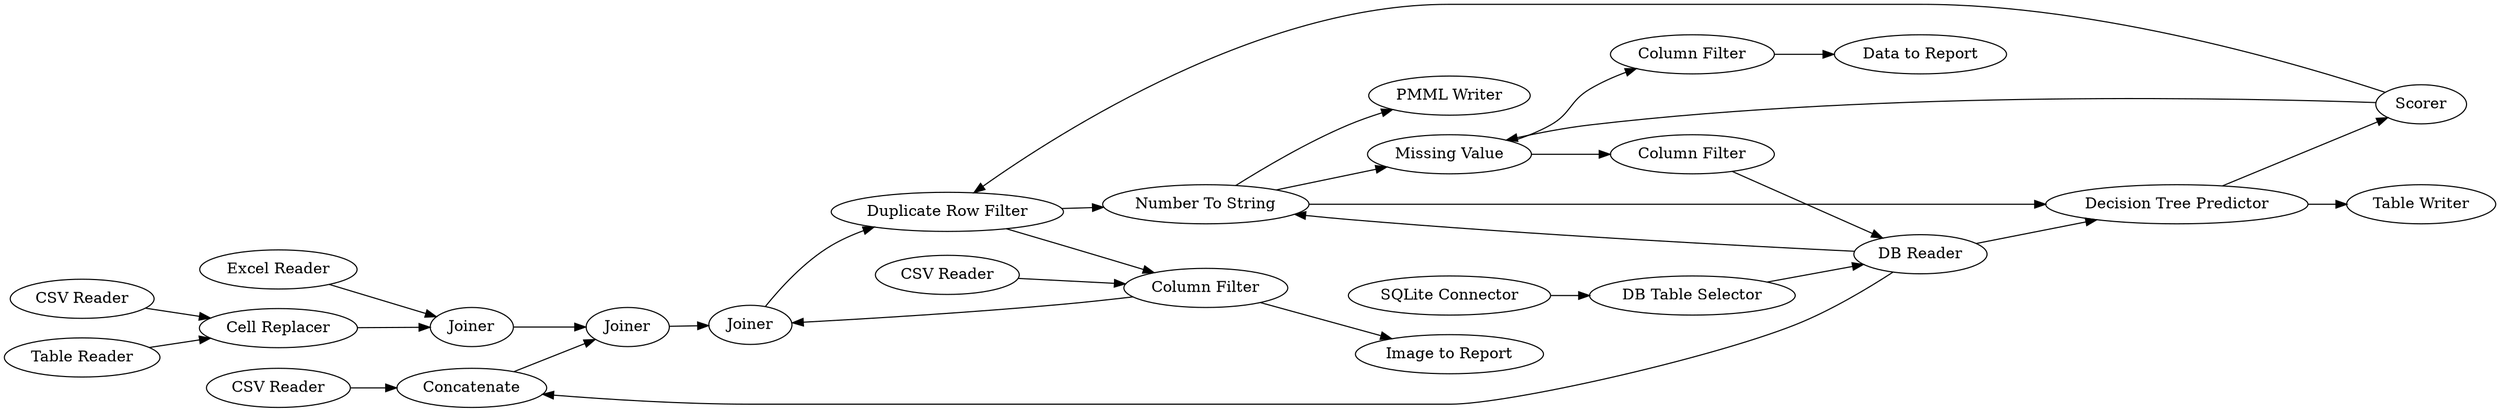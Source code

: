 digraph {
	258 -> 143
	143 -> 145
	255 -> 253
	146 -> 249
	247 -> 143
	257 -> 144
	250 -> 284
	253 -> 238
	249 -> 250
	253 -> 146
	240 -> 241
	129 -> 144
	247 -> 250
	256 -> 129
	144 -> 145
	250 -> 240
	248 -> 247
	234 -> 129
	249 -> 253
	247 -> 244
	240 -> 254
	250 -> 244
	251 -> 240
	251 -> 249
	145 -> 146
	246 -> 248
	244 -> 251
	241 -> 239
	244 -> 236
	254 -> 247
	246 [label="SQLite Connector"]
	247 [label="DB Reader"]
	284 [label="PMML Writer"]
	145 [label=Joiner]
	239 [label="Data to Report"]
	254 [label="Column Filter"]
	256 [label="CSV Reader"]
	253 [label="Column Filter"]
	236 [label="Table Writer"]
	238 [label="Image to Report"]
	146 [label=Joiner]
	129 [label="Cell Replacer"]
	240 [label="Missing Value"]
	251 [label=Scorer]
	144 [label=Joiner]
	244 [label="Decision Tree Predictor"]
	143 [label=Concatenate]
	250 [label="Number To String"]
	257 [label="Excel Reader"]
	248 [label="DB Table Selector"]
	258 [label="CSV Reader"]
	255 [label="CSV Reader"]
	241 [label="Column Filter"]
	249 [label="Duplicate Row Filter"]
	234 [label="Table Reader"]
	rankdir=LR
}
